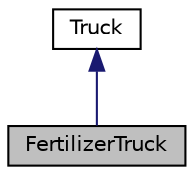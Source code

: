 digraph "FertilizerTruck"
{
 // LATEX_PDF_SIZE
  edge [fontname="Helvetica",fontsize="10",labelfontname="Helvetica",labelfontsize="10"];
  node [fontname="Helvetica",fontsize="10",shape=record];
  Node1 [label="FertilizerTruck",height=0.2,width=0.4,color="black", fillcolor="grey75", style="filled", fontcolor="black",tooltip="Concrete observer class for the Observer pattern, representing a type of truck used for fertilizer."];
  Node2 -> Node1 [dir="back",color="midnightblue",fontsize="10",style="solid",fontname="Helvetica"];
  Node2 [label="Truck",height=0.2,width=0.4,color="black", fillcolor="white", style="filled",URL="$classTruck.html",tooltip="Abstract base class for trucks."];
}
